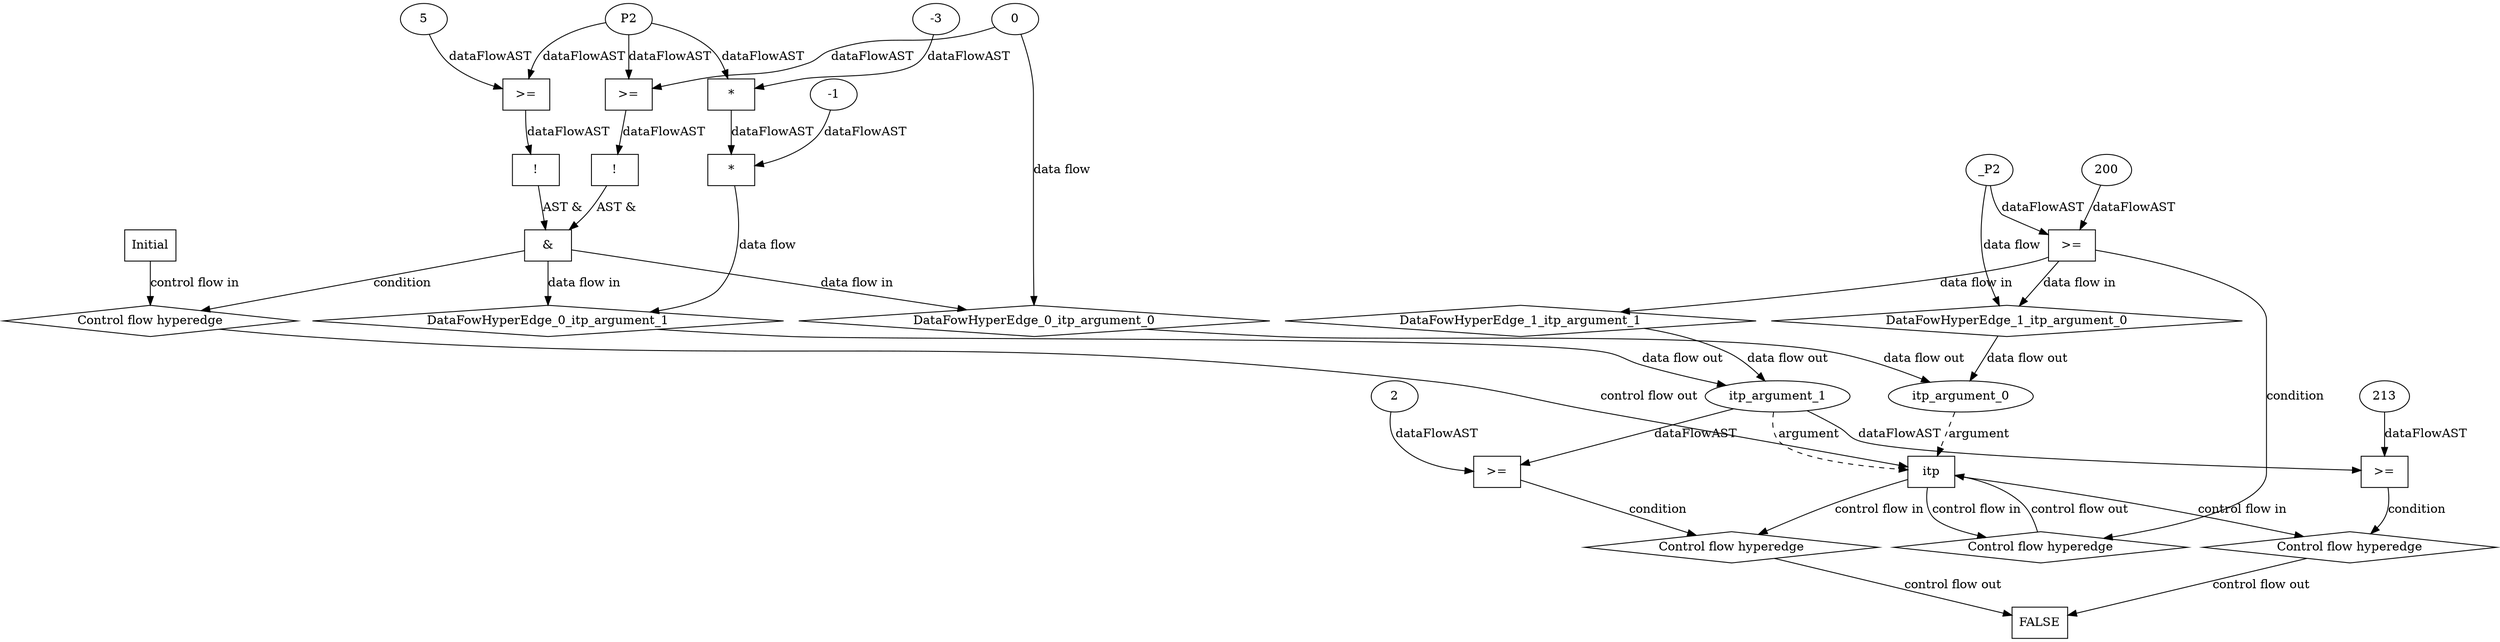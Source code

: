 digraph dag {
"itp" [label="itp" nodeName="itp" class=cfn  shape="rect"];
FALSE [label="FALSE" nodeName=FALSE class=cfn  shape="rect"];
Initial [label="Initial" nodeName=Initial class=cfn  shape="rect"];
ControlFowHyperEdge_0 [label="Control flow hyperedge" nodeName=ControlFowHyperEdge_0 class=controlFlowHyperEdge shape="diamond"];
"Initial" -> ControlFowHyperEdge_0 [label="control flow in"]
ControlFowHyperEdge_0 -> "itp" [label="control flow out"]
ControlFowHyperEdge_1 [label="Control flow hyperedge" nodeName=ControlFowHyperEdge_1 class=controlFlowHyperEdge shape="diamond"];
"itp" -> ControlFowHyperEdge_1 [label="control flow in"]
ControlFowHyperEdge_1 -> "itp" [label="control flow out"]
ControlFowHyperEdge_2 [label="Control flow hyperedge" nodeName=ControlFowHyperEdge_2 class=controlFlowHyperEdge shape="diamond"];
"itp" -> ControlFowHyperEdge_2 [label="control flow in"]
ControlFowHyperEdge_2 -> "FALSE" [label="control flow out"]
ControlFowHyperEdge_3 [label="Control flow hyperedge" nodeName=ControlFowHyperEdge_3 class=controlFlowHyperEdge shape="diamond"];
"itp" -> ControlFowHyperEdge_3 [label="control flow in"]
ControlFowHyperEdge_3 -> "FALSE" [label="control flow out"]
"itp_argument_0" [label="itp_argument_0" nodeName=argument0 class=argument  head="itp" shape="oval"];
"itp_argument_0" -> "itp"[label="argument" style="dashed"]
"itp_argument_1" [label="itp_argument_1" nodeName=argument1 class=argument  head="itp" shape="oval"];
"itp_argument_1" -> "itp"[label="argument" style="dashed"]

"xxxitp___Initial_0xxx_and" [label="&" nodeName="xxxitp___Initial_0xxx_and" class=Operator shape="rect"];
"xxxitp___Initial_0xxxguard_0_node_0" [label="!" nodeName="xxxitp___Initial_0xxxguard_0_node_0" class=Operator shape="rect"];
"xxxitp___Initial_0xxxguard_0_node_1" [label=">=" nodeName="xxxitp___Initial_0xxxguard_0_node_1" class=Operator  shape="rect"];
"xxxitp___Initial_0xxxguard_0_node_1" -> "xxxitp___Initial_0xxxguard_0_node_0"[label="dataFlowAST"]
"xxxitp___Initial_0xxxdataFlow_0_node_0" -> "xxxitp___Initial_0xxxguard_0_node_1"[label="dataFlowAST"]
"xxxitp___Initial_0xxxdataFlow1_node_4" -> "xxxitp___Initial_0xxxguard_0_node_1"[label="dataFlowAST"]

"xxxitp___Initial_0xxxguard_0_node_0" -> "xxxitp___Initial_0xxx_and" [label="AST &"];
"xxxitp___Initial_0xxxguard1_node_0" [label="!" nodeName="xxxitp___Initial_0xxxguard1_node_0" class=Operator shape="rect"];
"xxxitp___Initial_0xxxguard1_node_1" [label=">=" nodeName="xxxitp___Initial_0xxxguard1_node_1" class=Operator  shape="rect"];
"xxxitp___Initial_0xxxguard1_node_3" [label="5" nodeName="xxxitp___Initial_0xxxguard1_node_3" class=Literal ];
"xxxitp___Initial_0xxxguard1_node_1" -> "xxxitp___Initial_0xxxguard1_node_0"[label="dataFlowAST"]
"xxxitp___Initial_0xxxdataFlow1_node_4" -> "xxxitp___Initial_0xxxguard1_node_1"[label="dataFlowAST"]
"xxxitp___Initial_0xxxguard1_node_3" -> "xxxitp___Initial_0xxxguard1_node_1"[label="dataFlowAST"]

"xxxitp___Initial_0xxxguard1_node_0" -> "xxxitp___Initial_0xxx_and" [label="AST &"];
"xxxitp___Initial_0xxx_and" -> "ControlFowHyperEdge_0" [label="condition"];
"xxxitp___Initial_0xxxdataFlow_0_node_0" [label="0" nodeName="xxxitp___Initial_0xxxdataFlow_0_node_0" class=Literal ];

"xxxitp___Initial_0xxxdataFlow_0_node_0" -> "DataFowHyperEdge_0_itp_argument_0" [label="data flow"];
"xxxitp___Initial_0xxxdataFlow1_node_0" [label="*" nodeName="xxxitp___Initial_0xxxdataFlow1_node_0" class=Operator  shape="rect"];
"xxxitp___Initial_0xxxdataFlow1_node_1" [label="-1" nodeName="xxxitp___Initial_0xxxdataFlow1_node_1" class=Coeff ];
"xxxitp___Initial_0xxxdataFlow1_node_2" [label="*" nodeName="xxxitp___Initial_0xxxdataFlow1_node_2" class=Operator  shape="rect"];
"xxxitp___Initial_0xxxdataFlow1_node_3" [label="-3" nodeName="xxxitp___Initial_0xxxdataFlow1_node_3" class=Coeff ];
"xxxitp___Initial_0xxxdataFlow1_node_4" [label="P2" nodeName="xxxitp___Initial_0xxxdataFlow1_node_4" class=Constant ];
"xxxitp___Initial_0xxxdataFlow1_node_1" -> "xxxitp___Initial_0xxxdataFlow1_node_0"[label="dataFlowAST"]
"xxxitp___Initial_0xxxdataFlow1_node_2" -> "xxxitp___Initial_0xxxdataFlow1_node_0"[label="dataFlowAST"]
"xxxitp___Initial_0xxxdataFlow1_node_4" -> "xxxitp___Initial_0xxxdataFlow1_node_2"[label="dataFlowAST"]
"xxxitp___Initial_0xxxdataFlow1_node_3" -> "xxxitp___Initial_0xxxdataFlow1_node_2"[label="dataFlowAST"]

"xxxitp___Initial_0xxxdataFlow1_node_0" -> "DataFowHyperEdge_0_itp_argument_1" [label="data flow"];
"xxxitp___itp_1xxxguard_0_node_0" [label=">=" nodeName="xxxitp___itp_1xxxguard_0_node_0" class=Operator  shape="rect"];
"xxxitp___itp_1xxxguard_0_node_1" [label="200" nodeName="xxxitp___itp_1xxxguard_0_node_1" class=Literal ];
"xxxitp___itp_1xxxguard_0_node_1" -> "xxxitp___itp_1xxxguard_0_node_0"[label="dataFlowAST"]
"xxxitp___itp_1xxxdataFlow_0_node_0" -> "xxxitp___itp_1xxxguard_0_node_0"[label="dataFlowAST"]

"xxxitp___itp_1xxxguard_0_node_0" -> "ControlFowHyperEdge_1" [label="condition"];
"xxxitp___itp_1xxxdataFlow_0_node_0" [label="_P2" nodeName="xxxitp___itp_1xxxdataFlow_0_node_0" class=Constant ];

"xxxitp___itp_1xxxdataFlow_0_node_0" -> "DataFowHyperEdge_1_itp_argument_0" [label="data flow"];
"xxxFALSE___itp_2xxxguard_0_node_0" [label=">=" nodeName="xxxFALSE___itp_2xxxguard_0_node_0" class=Operator  shape="rect"];
"xxxFALSE___itp_2xxxguard_0_node_2" [label="213" nodeName="xxxFALSE___itp_2xxxguard_0_node_2" class=Literal ];
"itp_argument_1" -> "xxxFALSE___itp_2xxxguard_0_node_0"[label="dataFlowAST"]
"xxxFALSE___itp_2xxxguard_0_node_2" -> "xxxFALSE___itp_2xxxguard_0_node_0"[label="dataFlowAST"]

"xxxFALSE___itp_2xxxguard_0_node_0" -> "ControlFowHyperEdge_2" [label="condition"];
"xxxFALSE___itp_3xxxguard_0_node_0" [label=">=" nodeName="xxxFALSE___itp_3xxxguard_0_node_0" class=Operator  shape="rect"];
"xxxFALSE___itp_3xxxguard_0_node_1" [label="2" nodeName="xxxFALSE___itp_3xxxguard_0_node_1" class=Literal ];
"xxxFALSE___itp_3xxxguard_0_node_1" -> "xxxFALSE___itp_3xxxguard_0_node_0"[label="dataFlowAST"]
"itp_argument_1" -> "xxxFALSE___itp_3xxxguard_0_node_0"[label="dataFlowAST"]

"xxxFALSE___itp_3xxxguard_0_node_0" -> "ControlFowHyperEdge_3" [label="condition"];
"DataFowHyperEdge_0_itp_argument_0" [label="DataFowHyperEdge_0_itp_argument_0" nodeName="DataFowHyperEdge_0_itp_argument_0" class=DataFlowHyperedge shape="diamond"];
"DataFowHyperEdge_0_itp_argument_0" -> "itp_argument_0"[label="data flow out"]
"xxxitp___Initial_0xxx_and" -> "DataFowHyperEdge_0_itp_argument_0"[label="data flow in"]
"DataFowHyperEdge_0_itp_argument_1" [label="DataFowHyperEdge_0_itp_argument_1" nodeName="DataFowHyperEdge_0_itp_argument_1" class=DataFlowHyperedge shape="diamond"];
"DataFowHyperEdge_0_itp_argument_1" -> "itp_argument_1"[label="data flow out"]
"xxxitp___Initial_0xxx_and" -> "DataFowHyperEdge_0_itp_argument_1"[label="data flow in"]
"DataFowHyperEdge_1_itp_argument_0" [label="DataFowHyperEdge_1_itp_argument_0" nodeName="DataFowHyperEdge_1_itp_argument_0" class=DataFlowHyperedge shape="diamond"];
"DataFowHyperEdge_1_itp_argument_0" -> "itp_argument_0"[label="data flow out"]
"xxxitp___itp_1xxxguard_0_node_0" -> "DataFowHyperEdge_1_itp_argument_0"[label="data flow in"]
"DataFowHyperEdge_1_itp_argument_1" [label="DataFowHyperEdge_1_itp_argument_1" nodeName="DataFowHyperEdge_1_itp_argument_1" class=DataFlowHyperedge shape="diamond"];
"DataFowHyperEdge_1_itp_argument_1" -> "itp_argument_1"[label="data flow out"]
"xxxitp___itp_1xxxguard_0_node_0" -> "DataFowHyperEdge_1_itp_argument_1"[label="data flow in"]




}
